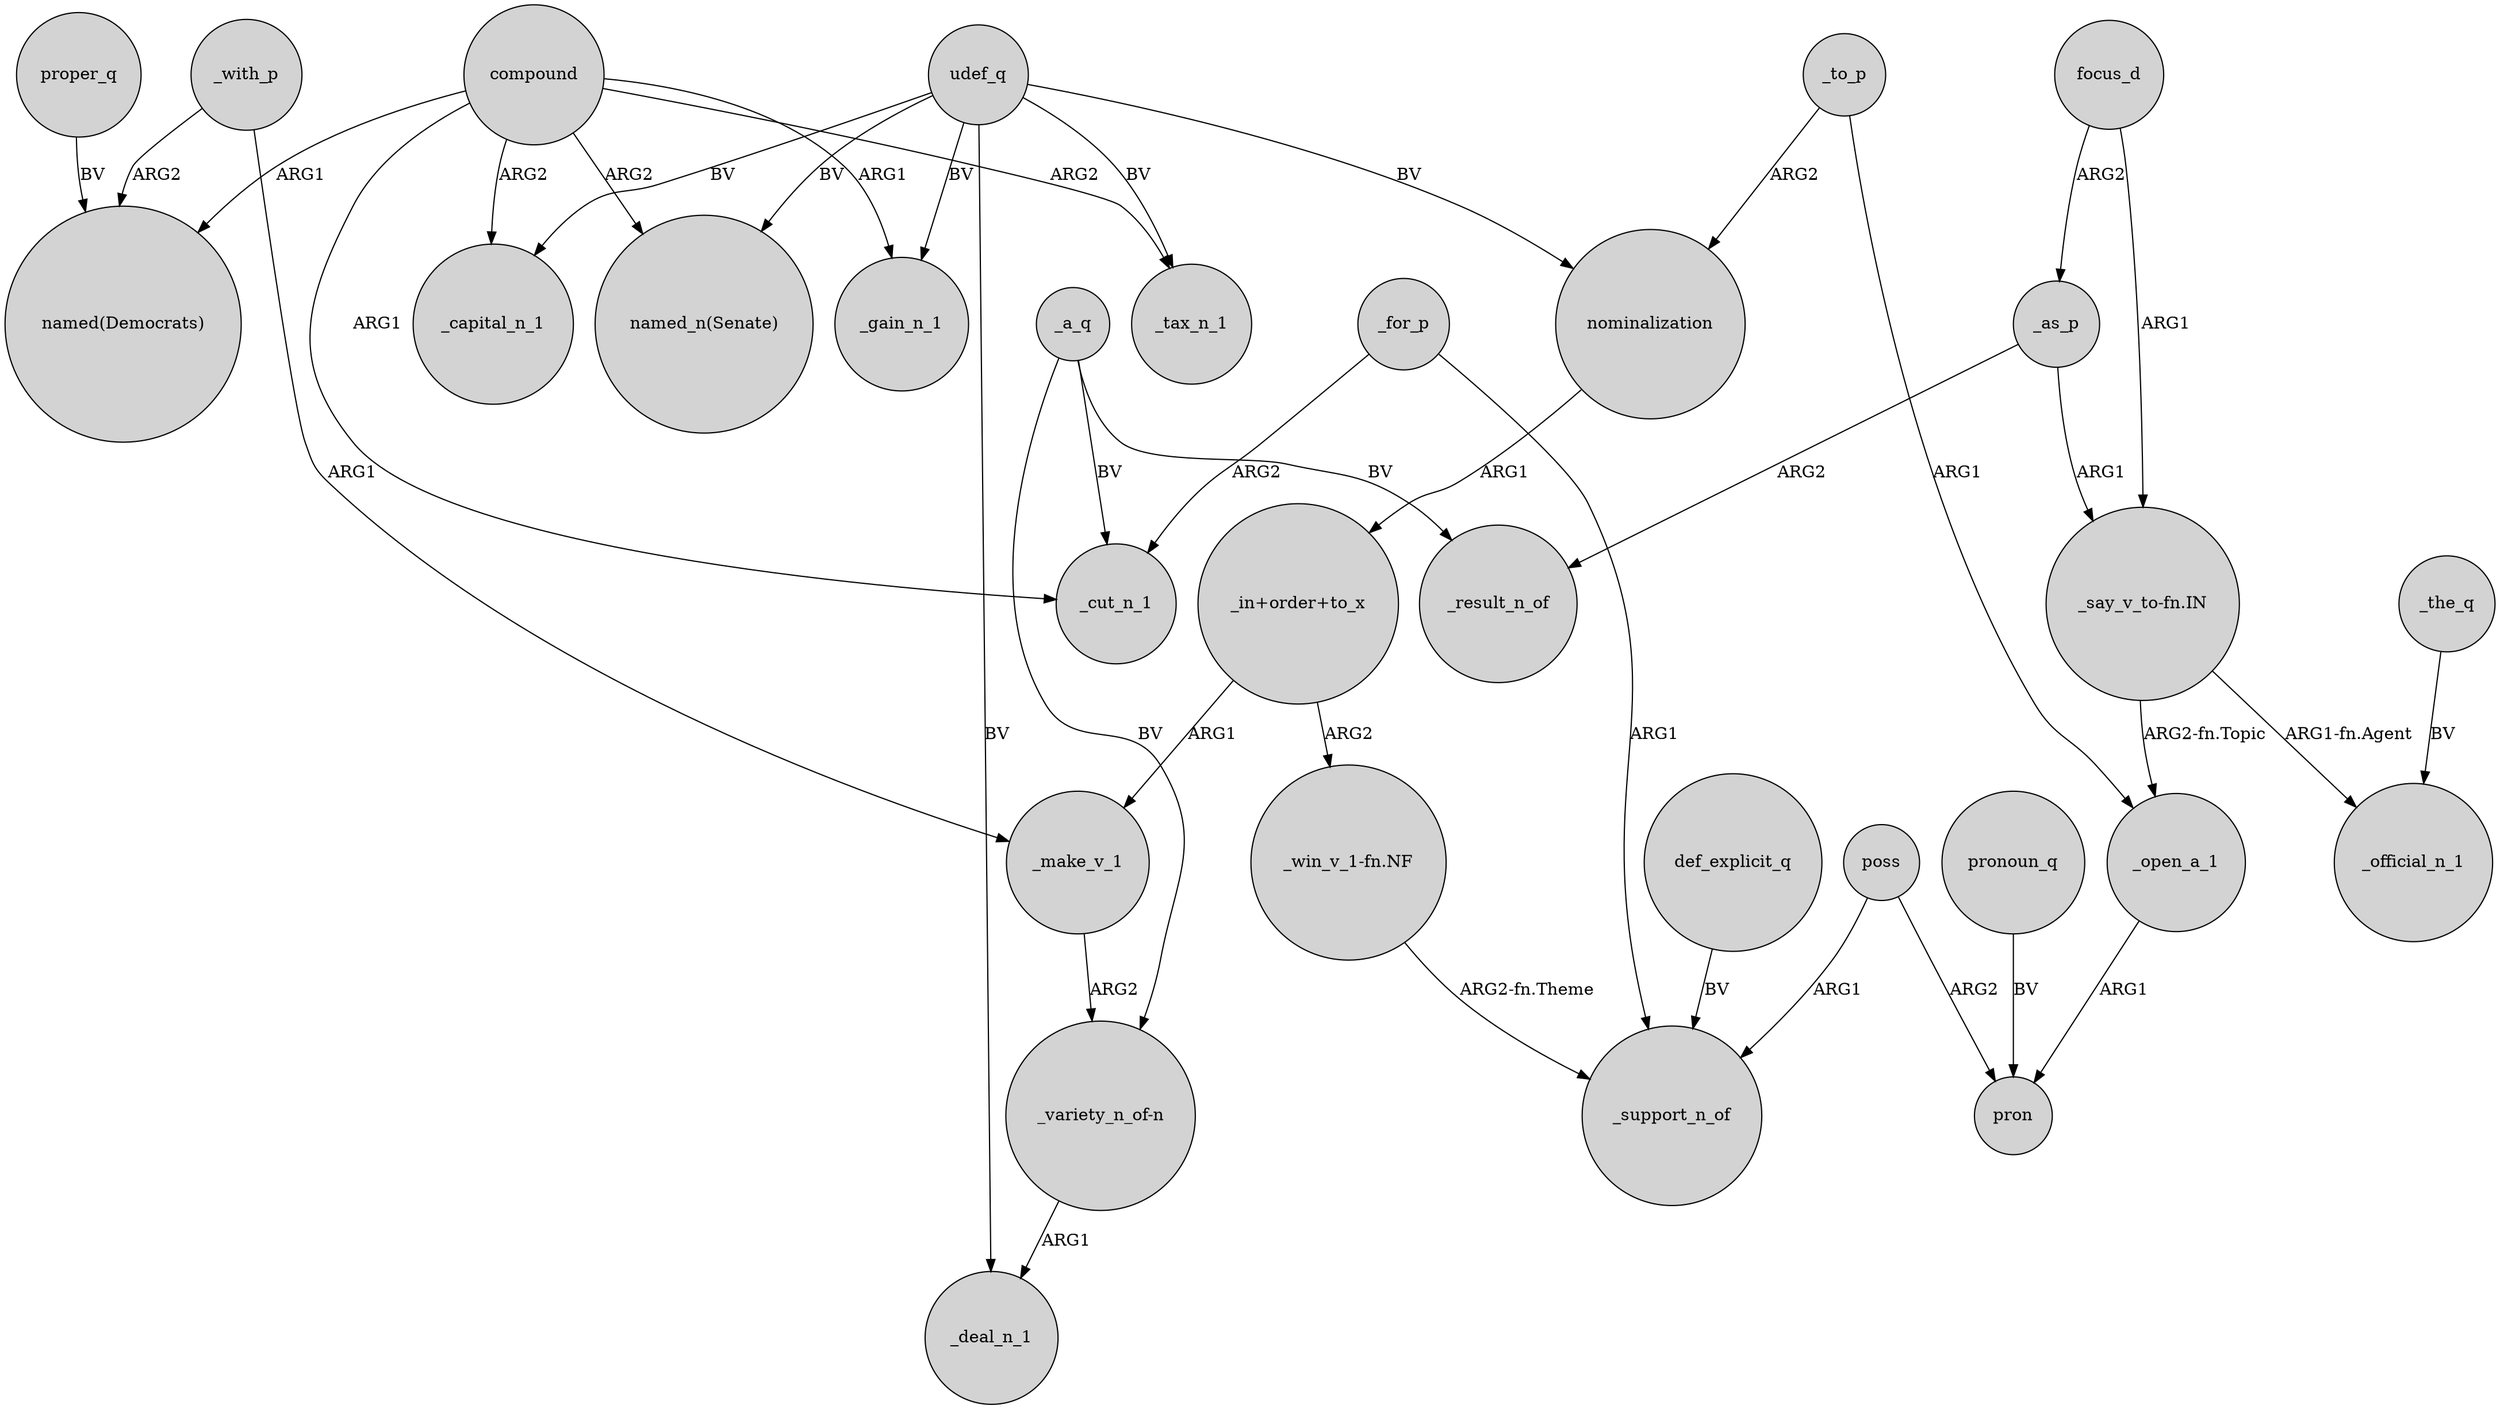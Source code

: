 digraph {
	node [shape=circle style=filled]
	compound -> "named(Democrats)" [label=ARG1]
	_make_v_1 -> "_variety_n_of-n" [label=ARG2]
	_a_q -> _cut_n_1 [label=BV]
	"_say_v_to-fn.IN" -> _open_a_1 [label="ARG2-fn.Topic"]
	_the_q -> _official_n_1 [label=BV]
	"_win_v_1-fn.NF" -> _support_n_of [label="ARG2-fn.Theme"]
	poss -> pron [label=ARG2]
	compound -> _capital_n_1 [label=ARG2]
	udef_q -> _gain_n_1 [label=BV]
	poss -> _support_n_of [label=ARG1]
	"_variety_n_of-n" -> _deal_n_1 [label=ARG1]
	"_say_v_to-fn.IN" -> _official_n_1 [label="ARG1-fn.Agent"]
	_open_a_1 -> pron [label=ARG1]
	_for_p -> _cut_n_1 [label=ARG2]
	focus_d -> _as_p [label=ARG2]
	_a_q -> _result_n_of [label=BV]
	_as_p -> "_say_v_to-fn.IN" [label=ARG1]
	_for_p -> _support_n_of [label=ARG1]
	proper_q -> "named(Democrats)" [label=BV]
	def_explicit_q -> _support_n_of [label=BV]
	_a_q -> "_variety_n_of-n" [label=BV]
	pronoun_q -> pron [label=BV]
	udef_q -> _tax_n_1 [label=BV]
	_as_p -> _result_n_of [label=ARG2]
	_to_p -> _open_a_1 [label=ARG1]
	nominalization -> "_in+order+to_x" [label=ARG1]
	"_in+order+to_x" -> _make_v_1 [label=ARG1]
	compound -> _cut_n_1 [label=ARG1]
	"_in+order+to_x" -> "_win_v_1-fn.NF" [label=ARG2]
	_to_p -> nominalization [label=ARG2]
	_with_p -> _make_v_1 [label=ARG1]
	compound -> "named_n(Senate)" [label=ARG2]
	udef_q -> nominalization [label=BV]
	udef_q -> _deal_n_1 [label=BV]
	_with_p -> "named(Democrats)" [label=ARG2]
	udef_q -> "named_n(Senate)" [label=BV]
	compound -> _gain_n_1 [label=ARG1]
	compound -> _tax_n_1 [label=ARG2]
	focus_d -> "_say_v_to-fn.IN" [label=ARG1]
	udef_q -> _capital_n_1 [label=BV]
}

